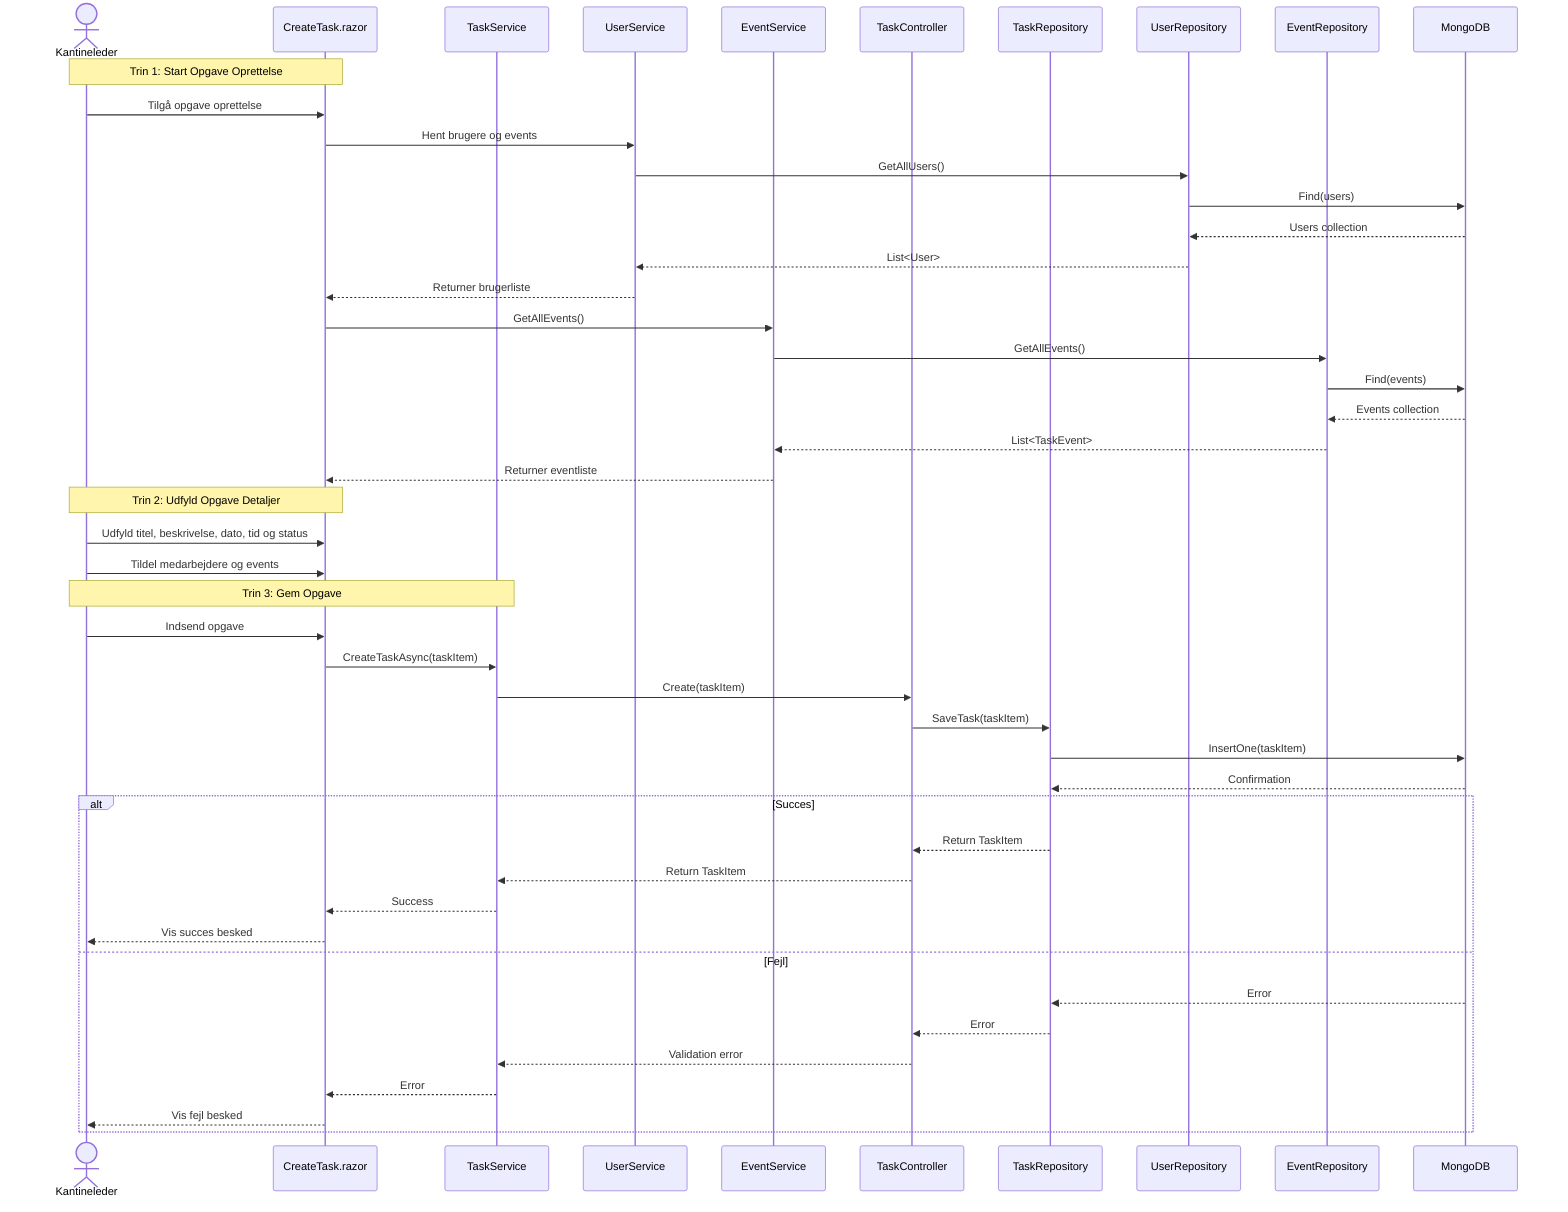 sequenceDiagram                                                                                                                                                                                           
     actor Kantineleder                                                                                                                                                                                    
     participant UI as CreateTask.razor                                                                                                                                                                    
     participant TaskService                                                                                                                                                                               
     participant UserService                                                                                                                                                                               
     participant EventService                                                                                                                                                                              
     participant TaskController                                                                                                                                                                            
     participant TaskRepository                                                                                                                                                                            
     participant UserRepository                                                                                                                                                                            
     participant EventRepository                                                                                                                                                                           
     participant MongoDB                                                                                                                                                                                   
                                                                                                                                                                                                           
     %% Trin 1: Start Opgave Oprettelse                                                                                                                                                                    
     Note over Kantineleder, UI: Trin 1: Start Opgave Oprettelse                                                                                                                                           
     Kantineleder->>UI: Tilgå opgave oprettelse                                                                                                                                                            
     UI->>UserService: Hent brugere og events                                                                                                                                                              
     UserService->>UserRepository: GetAllUsers()                                                                                                                                                           
     UserRepository->>MongoDB: Find(users)                                                                                                                                                                 
     MongoDB-->>UserRepository: Users collection                                                                                                                                                           
     UserRepository-->>UserService: List<User>                                                                                                                                                             
     UserService-->>UI: Returner brugerliste                                                                                                                                                               
     UI->>EventService: GetAllEvents()                                                                                                                                                                     
     EventService->>EventRepository: GetAllEvents()                                                                                                                                                        
     EventRepository->>MongoDB: Find(events)                                                                                                                                                               
     MongoDB-->>EventRepository: Events collection                                                                                                                                                         
     EventRepository-->>EventService: List<TaskEvent>                                                                                                                                                      
     EventService-->>UI: Returner eventliste                                                                                                                                                               
                                                                                                                                                                                                           
     %% Trin 2: Udfyld Opgave Information                                                                                                                                                                  
     Note over Kantineleder, UI: Trin 2: Udfyld Opgave Detaljer                                                                                                                                            
     Kantineleder->>UI: Udfyld titel, beskrivelse, dato, tid og status                                                                                                                                     
     Kantineleder->>UI: Tildel medarbejdere og events                                                                                                                                                      
                                                                                                                                                                                                           
     %% Trin 3: Gem Opgave                                                                                                                                                                                 
     Note over Kantineleder, TaskService: Trin 3: Gem Opgave                                                                                                                                               
     Kantineleder->>UI: Indsend opgave                                                                                                                                                                     
     UI->>TaskService: CreateTaskAsync(taskItem)                                                                                                                                                           
     TaskService->>TaskController: Create(taskItem)                                                                                                                                                        
     TaskController->>TaskRepository: SaveTask(taskItem)                                                                                                                                                   
     TaskRepository->>MongoDB: InsertOne(taskItem)                                                                                                                                                         
     MongoDB-->>TaskRepository: Confirmation                                                                                                                                                               
                                                                                                                                                                                                           
     alt Succes                                                                                                                                                                                            
         TaskRepository-->>TaskController: Return TaskItem                                                                                                                                                 
         TaskController-->>TaskService: Return TaskItem                                                                                                                                                    
         TaskService-->>UI: Success                                                                                                                                                                        
         UI-->>Kantineleder: Vis succes besked                                                                                                                                                             
     else Fejl                                                                                                                                                                                             
         MongoDB-->>TaskRepository: Error                                                                                                                                                                  
         TaskRepository-->>TaskController: Error                                                                                                                                                           
         TaskController-->>TaskService: Validation error                                                                                                                                                   
         TaskService-->>UI: Error                                                                                                                                                                          
         UI-->>Kantineleder: Vis fejl besked                                                                                                                                                               
     end